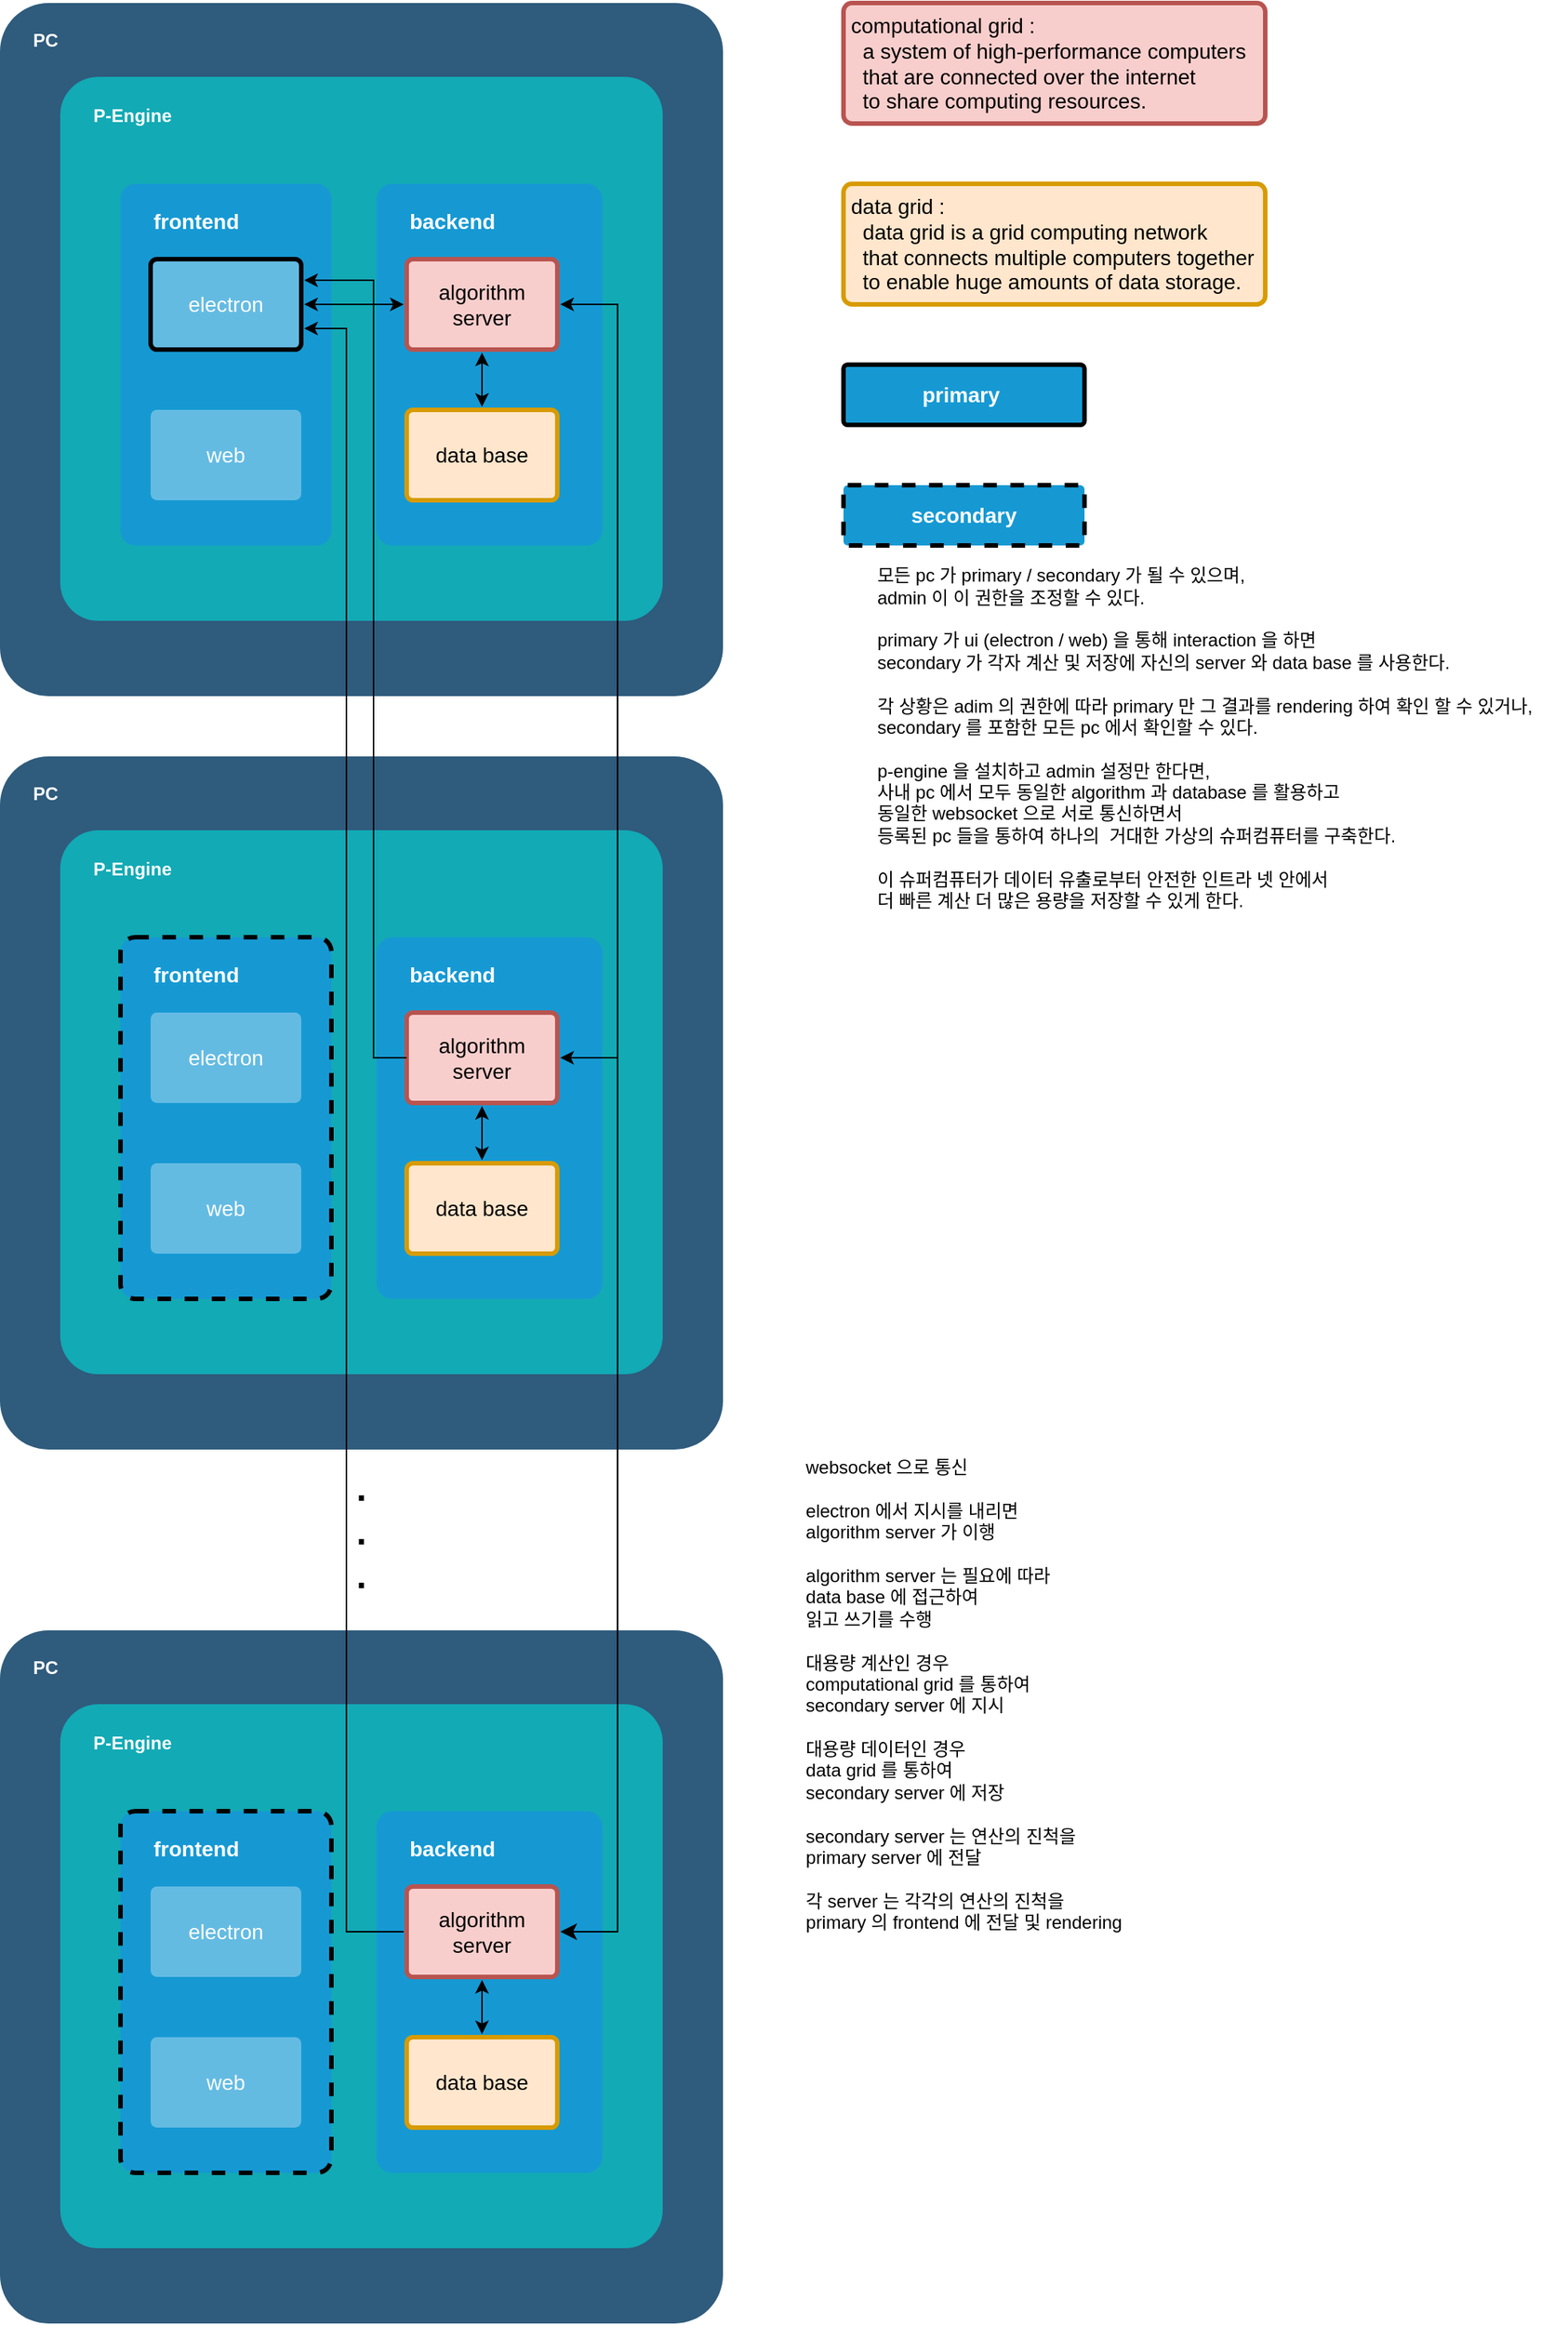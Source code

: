 <mxfile version="25.0.3">
  <diagram id="6a731a19-8d31-9384-78a2-239565b7b9f0" name="Page-1">
    <mxGraphModel dx="1755" dy="850" grid="1" gridSize="10" guides="1" tooltips="1" connect="1" arrows="1" fold="1" page="1" pageScale="1" pageWidth="1169" pageHeight="827" background="none" math="0" shadow="0">
      <root>
        <mxCell id="0" />
        <mxCell id="1" parent="0" />
        <mxCell id="1749" value="" style="rounded=1;whiteSpace=wrap;html=1;shadow=0;labelBackgroundColor=none;strokeColor=none;strokeWidth=3;fillColor=#2F5B7C;fontFamily=Helvetica;fontSize=16;fontColor=#FFFFFF;align=center;fontStyle=1;spacing=5;arcSize=7;perimeterSpacing=2;" parent="1" vertex="1">
          <mxGeometry x="120" y="200" width="480" height="460" as="geometry" />
        </mxCell>
        <mxCell id="1771" value="" style="rounded=1;whiteSpace=wrap;html=1;shadow=0;labelBackgroundColor=none;strokeColor=none;strokeWidth=3;fillColor=#12aab5;fontFamily=Helvetica;fontSize=14;fontColor=#FFFFFF;align=center;spacing=5;fontStyle=1;arcSize=7;perimeterSpacing=2;" parent="1" vertex="1">
          <mxGeometry x="160" y="249" width="400" height="361" as="geometry" />
        </mxCell>
        <mxCell id="IyJlJNNr6SmxH8g6B71y-1779" value="&lt;b&gt;&lt;font color=&quot;#ffffff&quot;&gt;PC&lt;/font&gt;&lt;/b&gt;" style="text;html=1;align=left;verticalAlign=middle;whiteSpace=wrap;rounded=0;" vertex="1" parent="1">
          <mxGeometry x="140" y="210" width="60" height="30" as="geometry" />
        </mxCell>
        <mxCell id="IyJlJNNr6SmxH8g6B71y-1780" value="&lt;b&gt;&lt;font color=&quot;#ffffff&quot;&gt;P-Engine&lt;/font&gt;&lt;/b&gt;" style="text;html=1;align=left;verticalAlign=middle;whiteSpace=wrap;rounded=0;" vertex="1" parent="1">
          <mxGeometry x="180" y="260" width="60" height="30" as="geometry" />
        </mxCell>
        <mxCell id="1760" value="" style="rounded=1;whiteSpace=wrap;html=1;shadow=0;labelBackgroundColor=none;strokeColor=none;strokeWidth=3;fillColor=#1699d3;fontFamily=Helvetica;fontSize=14;fontColor=#FFFFFF;align=center;spacing=5;fontStyle=1;arcSize=7;perimeterSpacing=2;" parent="1" vertex="1">
          <mxGeometry x="370" y="320" width="150" height="240" as="geometry" />
        </mxCell>
        <mxCell id="IyJlJNNr6SmxH8g6B71y-1783" value="" style="rounded=1;whiteSpace=wrap;html=1;shadow=0;labelBackgroundColor=none;strokeColor=none;strokeWidth=3;fillColor=#1699d3;fontFamily=Helvetica;fontSize=14;fontColor=#FFFFFF;align=center;spacing=5;fontStyle=1;arcSize=7;perimeterSpacing=2;" vertex="1" parent="1">
          <mxGeometry x="200" y="320" width="140" height="240" as="geometry" />
        </mxCell>
        <mxCell id="IyJlJNNr6SmxH8g6B71y-1784" value="electron" style="rounded=1;whiteSpace=wrap;html=1;shadow=0;labelBackgroundColor=none;strokeColor=default;strokeWidth=3;fillColor=#64bbe2;fontFamily=Helvetica;fontSize=14;fontColor=#FFFFFF;align=center;spacing=5;arcSize=7;perimeterSpacing=2;" vertex="1" parent="1">
          <mxGeometry x="220" y="370" width="100" height="60" as="geometry" />
        </mxCell>
        <mxCell id="IyJlJNNr6SmxH8g6B71y-1785" value="web" style="rounded=1;whiteSpace=wrap;html=1;shadow=0;labelBackgroundColor=none;strokeColor=none;strokeWidth=3;fillColor=#64bbe2;fontFamily=Helvetica;fontSize=14;fontColor=#FFFFFF;align=center;spacing=5;arcSize=7;perimeterSpacing=2;" vertex="1" parent="1">
          <mxGeometry x="220" y="470" width="100" height="60" as="geometry" />
        </mxCell>
        <mxCell id="IyJlJNNr6SmxH8g6B71y-1786" value="&lt;span style=&quot;color: rgb(255, 255, 255); font-size: 14px; font-weight: 700; text-align: center;&quot;&gt;frontend&lt;/span&gt;" style="text;html=1;align=left;verticalAlign=middle;whiteSpace=wrap;rounded=0;" vertex="1" parent="1">
          <mxGeometry x="220" y="330" width="60" height="30" as="geometry" />
        </mxCell>
        <mxCell id="IyJlJNNr6SmxH8g6B71y-1787" value="&lt;span style=&quot;color: rgb(255, 255, 255); font-size: 14px; font-weight: 700; text-align: center;&quot;&gt;backend&lt;/span&gt;" style="text;html=1;align=left;verticalAlign=middle;whiteSpace=wrap;rounded=0;" vertex="1" parent="1">
          <mxGeometry x="390" y="330" width="60" height="30" as="geometry" />
        </mxCell>
        <mxCell id="1763" value="algorithm server" style="rounded=1;whiteSpace=wrap;html=1;shadow=0;labelBackgroundColor=none;strokeColor=#b85450;strokeWidth=3;fillColor=#f8cecc;fontFamily=Helvetica;fontSize=14;align=center;spacing=5;arcSize=7;perimeterSpacing=2;" parent="1" vertex="1">
          <mxGeometry x="390" y="370" width="100" height="60" as="geometry" />
        </mxCell>
        <mxCell id="1762" value="data base" style="rounded=1;whiteSpace=wrap;html=1;shadow=0;labelBackgroundColor=none;strokeColor=#d79b00;strokeWidth=3;fillColor=#ffe6cc;fontFamily=Helvetica;fontSize=14;align=center;spacing=5;arcSize=7;perimeterSpacing=2;" parent="1" vertex="1">
          <mxGeometry x="390" y="470" width="100" height="60" as="geometry" />
        </mxCell>
        <mxCell id="IyJlJNNr6SmxH8g6B71y-1788" value="" style="rounded=1;whiteSpace=wrap;html=1;shadow=0;labelBackgroundColor=none;strokeColor=none;strokeWidth=3;fillColor=#2F5B7C;fontFamily=Helvetica;fontSize=16;fontColor=#FFFFFF;align=center;fontStyle=1;spacing=5;arcSize=7;perimeterSpacing=2;" vertex="1" parent="1">
          <mxGeometry x="120" y="700" width="480" height="460" as="geometry" />
        </mxCell>
        <mxCell id="IyJlJNNr6SmxH8g6B71y-1789" value="" style="rounded=1;whiteSpace=wrap;html=1;shadow=0;labelBackgroundColor=none;strokeColor=none;strokeWidth=3;fillColor=#12aab5;fontFamily=Helvetica;fontSize=14;fontColor=#FFFFFF;align=center;spacing=5;fontStyle=1;arcSize=7;perimeterSpacing=2;" vertex="1" parent="1">
          <mxGeometry x="160" y="749" width="400" height="361" as="geometry" />
        </mxCell>
        <mxCell id="IyJlJNNr6SmxH8g6B71y-1790" value="&lt;b&gt;&lt;font color=&quot;#ffffff&quot;&gt;PC&lt;/font&gt;&lt;/b&gt;" style="text;html=1;align=left;verticalAlign=middle;whiteSpace=wrap;rounded=0;" vertex="1" parent="1">
          <mxGeometry x="140" y="710" width="60" height="30" as="geometry" />
        </mxCell>
        <mxCell id="IyJlJNNr6SmxH8g6B71y-1791" value="&lt;b&gt;&lt;font color=&quot;#ffffff&quot;&gt;P-Engine&lt;/font&gt;&lt;/b&gt;" style="text;html=1;align=left;verticalAlign=middle;whiteSpace=wrap;rounded=0;" vertex="1" parent="1">
          <mxGeometry x="180" y="760" width="60" height="30" as="geometry" />
        </mxCell>
        <mxCell id="IyJlJNNr6SmxH8g6B71y-1792" value="" style="rounded=1;whiteSpace=wrap;html=1;shadow=0;labelBackgroundColor=none;strokeColor=none;strokeWidth=3;fillColor=#1699d3;fontFamily=Helvetica;fontSize=14;fontColor=#FFFFFF;align=center;spacing=5;fontStyle=1;arcSize=7;perimeterSpacing=2;" vertex="1" parent="1">
          <mxGeometry x="370" y="820" width="150" height="240" as="geometry" />
        </mxCell>
        <mxCell id="IyJlJNNr6SmxH8g6B71y-1793" value="" style="rounded=1;whiteSpace=wrap;html=1;shadow=0;labelBackgroundColor=none;strokeColor=default;strokeWidth=3;fillColor=#1699d3;fontFamily=Helvetica;fontSize=14;fontColor=#FFFFFF;align=center;spacing=5;fontStyle=1;arcSize=7;perimeterSpacing=2;dashed=1;" vertex="1" parent="1">
          <mxGeometry x="200" y="820" width="140" height="240" as="geometry" />
        </mxCell>
        <mxCell id="IyJlJNNr6SmxH8g6B71y-1794" value="electron" style="rounded=1;whiteSpace=wrap;html=1;shadow=0;labelBackgroundColor=none;strokeColor=none;strokeWidth=3;fillColor=#64bbe2;fontFamily=Helvetica;fontSize=14;fontColor=#FFFFFF;align=center;spacing=5;arcSize=7;perimeterSpacing=2;" vertex="1" parent="1">
          <mxGeometry x="220" y="870" width="100" height="60" as="geometry" />
        </mxCell>
        <mxCell id="IyJlJNNr6SmxH8g6B71y-1795" value="web" style="rounded=1;whiteSpace=wrap;html=1;shadow=0;labelBackgroundColor=none;strokeColor=none;strokeWidth=3;fillColor=#64bbe2;fontFamily=Helvetica;fontSize=14;fontColor=#FFFFFF;align=center;spacing=5;arcSize=7;perimeterSpacing=2;" vertex="1" parent="1">
          <mxGeometry x="220" y="970" width="100" height="60" as="geometry" />
        </mxCell>
        <mxCell id="IyJlJNNr6SmxH8g6B71y-1796" value="&lt;span style=&quot;color: rgb(255, 255, 255); font-size: 14px; font-weight: 700; text-align: center;&quot;&gt;frontend&lt;/span&gt;" style="text;html=1;align=left;verticalAlign=middle;whiteSpace=wrap;rounded=0;" vertex="1" parent="1">
          <mxGeometry x="220" y="830" width="60" height="30" as="geometry" />
        </mxCell>
        <mxCell id="IyJlJNNr6SmxH8g6B71y-1797" value="&lt;span style=&quot;color: rgb(255, 255, 255); font-size: 14px; font-weight: 700; text-align: center;&quot;&gt;backend&lt;/span&gt;" style="text;html=1;align=left;verticalAlign=middle;whiteSpace=wrap;rounded=0;" vertex="1" parent="1">
          <mxGeometry x="390" y="830" width="60" height="30" as="geometry" />
        </mxCell>
        <mxCell id="IyJlJNNr6SmxH8g6B71y-1840" value="" style="edgeStyle=orthogonalEdgeStyle;rounded=0;orthogonalLoop=1;jettySize=auto;html=1;startArrow=classic;startFill=1;" edge="1" parent="1" source="IyJlJNNr6SmxH8g6B71y-1798" target="IyJlJNNr6SmxH8g6B71y-1799">
          <mxGeometry relative="1" as="geometry" />
        </mxCell>
        <mxCell id="IyJlJNNr6SmxH8g6B71y-1798" value="algorithm server" style="rounded=1;whiteSpace=wrap;html=1;shadow=0;labelBackgroundColor=none;strokeColor=#b85450;strokeWidth=3;fillColor=#f8cecc;fontFamily=Helvetica;fontSize=14;align=center;spacing=5;arcSize=7;perimeterSpacing=2;" vertex="1" parent="1">
          <mxGeometry x="390" y="870" width="100" height="60" as="geometry" />
        </mxCell>
        <mxCell id="IyJlJNNr6SmxH8g6B71y-1799" value="data base" style="rounded=1;whiteSpace=wrap;html=1;shadow=0;labelBackgroundColor=none;strokeColor=#d79b00;strokeWidth=3;fillColor=#ffe6cc;fontFamily=Helvetica;fontSize=14;align=center;spacing=5;arcSize=7;perimeterSpacing=2;" vertex="1" parent="1">
          <mxGeometry x="390" y="970" width="100" height="60" as="geometry" />
        </mxCell>
        <mxCell id="IyJlJNNr6SmxH8g6B71y-1812" value="" style="rounded=1;whiteSpace=wrap;html=1;shadow=0;labelBackgroundColor=none;strokeColor=none;strokeWidth=3;fillColor=#2F5B7C;fontFamily=Helvetica;fontSize=16;fontColor=#FFFFFF;align=center;fontStyle=1;spacing=5;arcSize=7;perimeterSpacing=2;" vertex="1" parent="1">
          <mxGeometry x="120" y="1280" width="480" height="460" as="geometry" />
        </mxCell>
        <mxCell id="IyJlJNNr6SmxH8g6B71y-1813" value="" style="rounded=1;whiteSpace=wrap;html=1;shadow=0;labelBackgroundColor=none;strokeColor=none;strokeWidth=3;fillColor=#12aab5;fontFamily=Helvetica;fontSize=14;fontColor=#FFFFFF;align=center;spacing=5;fontStyle=1;arcSize=7;perimeterSpacing=2;" vertex="1" parent="1">
          <mxGeometry x="160" y="1329" width="400" height="361" as="geometry" />
        </mxCell>
        <mxCell id="IyJlJNNr6SmxH8g6B71y-1814" value="&lt;b&gt;&lt;font color=&quot;#ffffff&quot;&gt;PC&lt;/font&gt;&lt;/b&gt;" style="text;html=1;align=left;verticalAlign=middle;whiteSpace=wrap;rounded=0;" vertex="1" parent="1">
          <mxGeometry x="140" y="1290" width="60" height="30" as="geometry" />
        </mxCell>
        <mxCell id="IyJlJNNr6SmxH8g6B71y-1815" value="&lt;b&gt;&lt;font color=&quot;#ffffff&quot;&gt;P-Engine&lt;/font&gt;&lt;/b&gt;" style="text;html=1;align=left;verticalAlign=middle;whiteSpace=wrap;rounded=0;" vertex="1" parent="1">
          <mxGeometry x="180" y="1340" width="60" height="30" as="geometry" />
        </mxCell>
        <mxCell id="IyJlJNNr6SmxH8g6B71y-1816" value="" style="rounded=1;whiteSpace=wrap;html=1;shadow=0;labelBackgroundColor=none;strokeColor=none;strokeWidth=3;fillColor=#1699d3;fontFamily=Helvetica;fontSize=14;fontColor=#FFFFFF;align=center;spacing=5;fontStyle=1;arcSize=7;perimeterSpacing=2;" vertex="1" parent="1">
          <mxGeometry x="370" y="1400" width="150" height="240" as="geometry" />
        </mxCell>
        <mxCell id="IyJlJNNr6SmxH8g6B71y-1817" value="" style="rounded=1;whiteSpace=wrap;html=1;shadow=0;labelBackgroundColor=none;strokeColor=default;strokeWidth=3;fillColor=#1699d3;fontFamily=Helvetica;fontSize=14;fontColor=#FFFFFF;align=center;spacing=5;fontStyle=1;arcSize=7;perimeterSpacing=2;dashed=1;" vertex="1" parent="1">
          <mxGeometry x="200" y="1400" width="140" height="240" as="geometry" />
        </mxCell>
        <mxCell id="IyJlJNNr6SmxH8g6B71y-1818" value="electron" style="rounded=1;whiteSpace=wrap;html=1;shadow=0;labelBackgroundColor=none;strokeColor=none;strokeWidth=3;fillColor=#64bbe2;fontFamily=Helvetica;fontSize=14;fontColor=#FFFFFF;align=center;spacing=5;arcSize=7;perimeterSpacing=2;" vertex="1" parent="1">
          <mxGeometry x="220" y="1450" width="100" height="60" as="geometry" />
        </mxCell>
        <mxCell id="IyJlJNNr6SmxH8g6B71y-1819" value="web" style="rounded=1;whiteSpace=wrap;html=1;shadow=0;labelBackgroundColor=none;strokeColor=none;strokeWidth=3;fillColor=#64bbe2;fontFamily=Helvetica;fontSize=14;fontColor=#FFFFFF;align=center;spacing=5;arcSize=7;perimeterSpacing=2;" vertex="1" parent="1">
          <mxGeometry x="220" y="1550" width="100" height="60" as="geometry" />
        </mxCell>
        <mxCell id="IyJlJNNr6SmxH8g6B71y-1820" value="&lt;span style=&quot;color: rgb(255, 255, 255); font-size: 14px; font-weight: 700; text-align: center;&quot;&gt;frontend&lt;/span&gt;" style="text;html=1;align=left;verticalAlign=middle;whiteSpace=wrap;rounded=0;" vertex="1" parent="1">
          <mxGeometry x="220" y="1410" width="60" height="30" as="geometry" />
        </mxCell>
        <mxCell id="IyJlJNNr6SmxH8g6B71y-1821" value="&lt;span style=&quot;color: rgb(255, 255, 255); font-size: 14px; font-weight: 700; text-align: center;&quot;&gt;backend&lt;/span&gt;" style="text;html=1;align=left;verticalAlign=middle;whiteSpace=wrap;rounded=0;" vertex="1" parent="1">
          <mxGeometry x="390" y="1410" width="60" height="30" as="geometry" />
        </mxCell>
        <mxCell id="IyJlJNNr6SmxH8g6B71y-1841" value="" style="edgeStyle=orthogonalEdgeStyle;rounded=0;orthogonalLoop=1;jettySize=auto;html=1;startArrow=classic;startFill=1;" edge="1" parent="1" source="IyJlJNNr6SmxH8g6B71y-1822" target="IyJlJNNr6SmxH8g6B71y-1823">
          <mxGeometry relative="1" as="geometry" />
        </mxCell>
        <mxCell id="IyJlJNNr6SmxH8g6B71y-1844" style="edgeStyle=orthogonalEdgeStyle;rounded=0;orthogonalLoop=1;jettySize=auto;html=1;exitX=0;exitY=0.5;exitDx=0;exitDy=0;entryX=1;entryY=0.75;entryDx=0;entryDy=0;" edge="1" parent="1" source="IyJlJNNr6SmxH8g6B71y-1822" target="IyJlJNNr6SmxH8g6B71y-1784">
          <mxGeometry relative="1" as="geometry">
            <Array as="points">
              <mxPoint x="350" y="1480" />
              <mxPoint x="350" y="416" />
            </Array>
          </mxGeometry>
        </mxCell>
        <mxCell id="IyJlJNNr6SmxH8g6B71y-1822" value="algorithm server" style="rounded=1;whiteSpace=wrap;html=1;shadow=0;labelBackgroundColor=none;strokeColor=#b85450;strokeWidth=3;fillColor=#f8cecc;fontFamily=Helvetica;fontSize=14;align=center;spacing=5;arcSize=7;perimeterSpacing=2;" vertex="1" parent="1">
          <mxGeometry x="390" y="1450" width="100" height="60" as="geometry" />
        </mxCell>
        <mxCell id="IyJlJNNr6SmxH8g6B71y-1823" value="data base" style="rounded=1;whiteSpace=wrap;html=1;shadow=0;labelBackgroundColor=none;strokeColor=#d79b00;strokeWidth=3;fillColor=#ffe6cc;fontFamily=Helvetica;fontSize=14;align=center;spacing=5;arcSize=7;perimeterSpacing=2;" vertex="1" parent="1">
          <mxGeometry x="390" y="1550" width="100" height="60" as="geometry" />
        </mxCell>
        <mxCell id="IyJlJNNr6SmxH8g6B71y-1824" value="&lt;b&gt;.&lt;/b&gt;&lt;div&gt;&lt;b&gt;.&lt;/b&gt;&lt;/div&gt;&lt;div&gt;&lt;b&gt;.&lt;/b&gt;&lt;/div&gt;" style="text;html=1;align=center;verticalAlign=middle;whiteSpace=wrap;rounded=0;fontSize=24;" vertex="1" parent="1">
          <mxGeometry x="330" y="1180" width="60" height="70" as="geometry" />
        </mxCell>
        <mxCell id="IyJlJNNr6SmxH8g6B71y-1826" value="computational grid : &lt;br&gt;&amp;nbsp; a system of high-performance computers &lt;br&gt;&amp;nbsp; that are connected over the internet &lt;br&gt;&amp;nbsp; to share computing resources." style="rounded=1;whiteSpace=wrap;html=1;shadow=0;labelBackgroundColor=none;strokeColor=#b85450;strokeWidth=3;fillColor=#f8cecc;fontFamily=Helvetica;fontSize=14;align=left;spacing=5;arcSize=7;perimeterSpacing=2;" vertex="1" parent="1">
          <mxGeometry x="680" y="200" width="280" height="80" as="geometry" />
        </mxCell>
        <mxCell id="IyJlJNNr6SmxH8g6B71y-1827" value="data grid : &lt;br&gt;&amp;nbsp; data grid is a grid computing network &lt;br&gt;&amp;nbsp; that connects multiple computers together&amp;nbsp; &amp;nbsp; to enable huge amounts of data storage." style="rounded=1;whiteSpace=wrap;html=1;shadow=0;labelBackgroundColor=none;strokeColor=#d79b00;strokeWidth=3;fillColor=#ffe6cc;fontFamily=Helvetica;fontSize=14;align=left;spacing=5;arcSize=7;perimeterSpacing=2;" vertex="1" parent="1">
          <mxGeometry x="680" y="320" width="280" height="80" as="geometry" />
        </mxCell>
        <mxCell id="IyJlJNNr6SmxH8g6B71y-1828" value="primary&amp;nbsp;" style="rounded=1;whiteSpace=wrap;html=1;shadow=0;labelBackgroundColor=none;strokeColor=default;strokeWidth=3;fillColor=#1699d3;fontFamily=Helvetica;fontSize=14;fontColor=#FFFFFF;align=center;spacing=5;fontStyle=1;arcSize=7;perimeterSpacing=2;" vertex="1" parent="1">
          <mxGeometry x="680" y="440" width="160" height="40" as="geometry" />
        </mxCell>
        <mxCell id="IyJlJNNr6SmxH8g6B71y-1829" value="secondary" style="rounded=1;whiteSpace=wrap;html=1;shadow=0;labelBackgroundColor=none;strokeColor=default;strokeWidth=3;fillColor=#1699d3;fontFamily=Helvetica;fontSize=14;fontColor=#FFFFFF;align=center;spacing=5;fontStyle=1;arcSize=7;perimeterSpacing=2;dashed=1;" vertex="1" parent="1">
          <mxGeometry x="680" y="520" width="160" height="40" as="geometry" />
        </mxCell>
        <mxCell id="IyJlJNNr6SmxH8g6B71y-1831" value="&lt;div style=&quot;text-align: left;&quot;&gt;&lt;span style=&quot;background-color: initial;&quot;&gt;모든 pc 가 primary / secondary 가 될 수 있으며,&amp;nbsp;&lt;/span&gt;&lt;/div&gt;&lt;div style=&quot;text-align: left;&quot;&gt;&lt;span style=&quot;background-color: initial;&quot;&gt;admin 이 이 권한을 조정할 수 있다.&lt;/span&gt;&lt;/div&gt;&lt;div style=&quot;text-align: left;&quot;&gt;&lt;span style=&quot;background-color: initial;&quot;&gt;&lt;br&gt;&lt;/span&gt;&lt;/div&gt;&lt;div style=&quot;text-align: left;&quot;&gt;&lt;span style=&quot;background-color: initial;&quot;&gt;primary 가 ui (electron / web) 을 통해 interaction 을 하면&lt;br&gt;secondary 가 각자 계산 및 저장에 자신의 server 와 data base 를 사용한다.&amp;nbsp;&lt;/span&gt;&lt;/div&gt;&lt;div style=&quot;text-align: left;&quot;&gt;&lt;span style=&quot;background-color: initial;&quot;&gt;&lt;br&gt;&lt;/span&gt;&lt;/div&gt;&lt;div style=&quot;text-align: left;&quot;&gt;&lt;span style=&quot;background-color: initial;&quot;&gt;각 상황은 adim 의 권한에 따라 primary 만 그 결과를 rendering 하여 확인 할 수 있거나,&lt;br&gt;secondary 를 포함한 모든 pc 에서 확인할 수 있다.&lt;/span&gt;&lt;/div&gt;&lt;div style=&quot;text-align: left;&quot;&gt;&lt;span style=&quot;background-color: initial;&quot;&gt;&lt;br&gt;&lt;/span&gt;&lt;/div&gt;&lt;div style=&quot;text-align: left;&quot;&gt;&lt;span style=&quot;background-color: initial;&quot;&gt;p-engine 을 설치하고 admin 설정만 한다면,&lt;br&gt;사내 pc 에서 모두 동일한 algorithm 과 database 를 활용하고&lt;br&gt;동일한 websocket 으로 서로 통신하면서&lt;/span&gt;&lt;/div&gt;&lt;div style=&quot;text-align: left;&quot;&gt;&lt;span style=&quot;background-color: initial;&quot;&gt;등록된 pc 들을 통하여 하나의&amp;nbsp; 거대한 가상의 슈퍼컴퓨터를 구축한다.&lt;/span&gt;&lt;/div&gt;&lt;div style=&quot;text-align: left;&quot;&gt;&lt;span style=&quot;background-color: initial;&quot;&gt;&lt;br&gt;&lt;/span&gt;&lt;/div&gt;&lt;div style=&quot;text-align: left;&quot;&gt;&lt;span style=&quot;background-color: initial;&quot;&gt;이 슈퍼컴퓨터가 데이터 유출로부터 안전한 인트라 넷 안에서&lt;br&gt;더 빠른 계산 더 많은 용량을 저장할 수 있게 한다.&lt;/span&gt;&lt;/div&gt;&lt;div style=&quot;text-align: left;&quot;&gt;&lt;span style=&quot;background-color: initial;&quot;&gt;&lt;br&gt;&lt;/span&gt;&lt;/div&gt;" style="text;html=1;align=center;verticalAlign=middle;whiteSpace=wrap;rounded=0;" vertex="1" parent="1">
          <mxGeometry x="680" y="570" width="480" height="250" as="geometry" />
        </mxCell>
        <mxCell id="IyJlJNNr6SmxH8g6B71y-1833" value="" style="endArrow=classic;html=1;rounded=0;entryX=0;entryY=0.5;entryDx=0;entryDy=0;exitX=1;exitY=0.5;exitDx=0;exitDy=0;startArrow=classic;startFill=1;" edge="1" parent="1" source="IyJlJNNr6SmxH8g6B71y-1784" target="1763">
          <mxGeometry width="50" height="50" relative="1" as="geometry">
            <mxPoint x="342" y="379" as="sourcePoint" />
            <mxPoint x="420" y="520" as="targetPoint" />
          </mxGeometry>
        </mxCell>
        <mxCell id="IyJlJNNr6SmxH8g6B71y-1834" value="" style="endArrow=classic;html=1;rounded=0;exitX=0.5;exitY=1;exitDx=0;exitDy=0;startArrow=classic;startFill=1;" edge="1" parent="1" source="1763" target="1762">
          <mxGeometry width="50" height="50" relative="1" as="geometry">
            <mxPoint x="332" y="410" as="sourcePoint" />
            <mxPoint x="398" y="410" as="targetPoint" />
          </mxGeometry>
        </mxCell>
        <mxCell id="IyJlJNNr6SmxH8g6B71y-1836" style="edgeStyle=orthogonalEdgeStyle;rounded=0;orthogonalLoop=1;jettySize=auto;html=1;exitX=1;exitY=0.5;exitDx=0;exitDy=0;entryX=1;entryY=0.5;entryDx=0;entryDy=0;startArrow=classic;startFill=1;" edge="1" parent="1" source="1763" target="IyJlJNNr6SmxH8g6B71y-1798">
          <mxGeometry relative="1" as="geometry">
            <Array as="points">
              <mxPoint x="530" y="400" />
              <mxPoint x="530" y="900" />
            </Array>
          </mxGeometry>
        </mxCell>
        <mxCell id="IyJlJNNr6SmxH8g6B71y-1842" value="" style="edgeStyle=elbowEdgeStyle;elbow=horizontal;endArrow=classic;html=1;curved=0;rounded=0;endSize=8;startSize=8;entryX=1;entryY=0.5;entryDx=0;entryDy=0;" edge="1" parent="1" target="IyJlJNNr6SmxH8g6B71y-1822">
          <mxGeometry width="50" height="50" relative="1" as="geometry">
            <mxPoint x="530" y="900" as="sourcePoint" />
            <mxPoint x="620" y="1260" as="targetPoint" />
            <Array as="points">
              <mxPoint x="530" y="1190" />
            </Array>
          </mxGeometry>
        </mxCell>
        <mxCell id="IyJlJNNr6SmxH8g6B71y-1843" value="&lt;div style=&quot;&quot;&gt;&lt;div style=&quot;text-align: left;&quot;&gt;&lt;span style=&quot;background-color: initial;&quot;&gt;websocket 으로 통신&lt;/span&gt;&lt;/div&gt;&lt;div style=&quot;text-align: left;&quot;&gt;&lt;br&gt;&lt;/div&gt;&lt;/div&gt;&lt;div style=&quot;text-align: left;&quot;&gt;electron 에서 지시를 내리면&lt;/div&gt;&lt;div style=&quot;text-align: left;&quot;&gt;algorithm server 가 이행&lt;/div&gt;&lt;div style=&quot;text-align: left;&quot;&gt;&lt;br&gt;&lt;/div&gt;&lt;div style=&quot;text-align: left;&quot;&gt;algorithm server 는 필요에 따라&lt;/div&gt;&lt;div style=&quot;text-align: left;&quot;&gt;data base 에 접근하여&lt;/div&gt;&lt;div style=&quot;text-align: left;&quot;&gt;읽고 쓰기를 수행&lt;/div&gt;&lt;div style=&quot;text-align: left;&quot;&gt;&lt;br&gt;&lt;/div&gt;&lt;div style=&quot;text-align: left;&quot;&gt;대용량 계산인 경우&lt;/div&gt;&lt;div style=&quot;text-align: left;&quot;&gt;computational grid 를 통하여&lt;/div&gt;&lt;div style=&quot;text-align: left;&quot;&gt;secondary server 에 지시&lt;/div&gt;&lt;div style=&quot;text-align: left;&quot;&gt;&lt;br&gt;&lt;/div&gt;&lt;div style=&quot;text-align: left;&quot;&gt;대용량 데이터인 경우&lt;/div&gt;&lt;div style=&quot;text-align: left;&quot;&gt;data grid 를 통하여&lt;/div&gt;&lt;div style=&quot;text-align: left;&quot;&gt;secondary server 에 저장&lt;/div&gt;&lt;div style=&quot;text-align: left;&quot;&gt;&lt;br&gt;&lt;/div&gt;&lt;div style=&quot;text-align: left;&quot;&gt;secondary server 는 연산의 진척을&lt;/div&gt;&lt;div style=&quot;text-align: left;&quot;&gt;primary server 에 전달&lt;/div&gt;&lt;div style=&quot;text-align: left;&quot;&gt;&lt;br&gt;&lt;/div&gt;&lt;div style=&quot;text-align: left;&quot;&gt;각 server 는&amp;nbsp;&lt;span style=&quot;background-color: initial;&quot;&gt;각각의 연산의 진척을&lt;/span&gt;&lt;/div&gt;&lt;div style=&quot;text-align: left;&quot;&gt;primary 의 frontend 에 전달 및 rendering&lt;/div&gt;&lt;div style=&quot;text-align: left;&quot;&gt;&lt;span style=&quot;background-color: initial;&quot;&gt;&lt;br&gt;&lt;/span&gt;&lt;/div&gt;" style="text;html=1;align=center;verticalAlign=middle;whiteSpace=wrap;rounded=0;" vertex="1" parent="1">
          <mxGeometry x="640" y="1150" width="240" height="360" as="geometry" />
        </mxCell>
        <mxCell id="IyJlJNNr6SmxH8g6B71y-1845" style="edgeStyle=orthogonalEdgeStyle;rounded=0;orthogonalLoop=1;jettySize=auto;html=1;entryX=1;entryY=0.25;entryDx=0;entryDy=0;" edge="1" parent="1" target="IyJlJNNr6SmxH8g6B71y-1784">
          <mxGeometry relative="1" as="geometry">
            <mxPoint x="390" y="900" as="sourcePoint" />
            <mxPoint x="340" y="-160" as="targetPoint" />
            <Array as="points">
              <mxPoint x="368" y="900" />
              <mxPoint x="368" y="384" />
            </Array>
          </mxGeometry>
        </mxCell>
      </root>
    </mxGraphModel>
  </diagram>
</mxfile>
